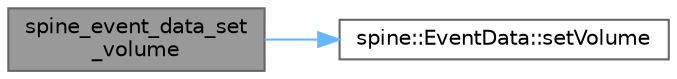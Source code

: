 digraph "spine_event_data_set_volume"
{
 // LATEX_PDF_SIZE
  bgcolor="transparent";
  edge [fontname=Helvetica,fontsize=10,labelfontname=Helvetica,labelfontsize=10];
  node [fontname=Helvetica,fontsize=10,shape=box,height=0.2,width=0.4];
  rankdir="LR";
  Node1 [id="Node000001",label="spine_event_data_set\l_volume",height=0.2,width=0.4,color="gray40", fillcolor="grey60", style="filled", fontcolor="black",tooltip=" "];
  Node1 -> Node2 [id="edge1_Node000001_Node000002",color="steelblue1",style="solid",tooltip=" "];
  Node2 [id="Node000002",label="spine::EventData::setVolume",height=0.2,width=0.4,color="grey40", fillcolor="white", style="filled",URL="$classspine_1_1_event_data.html#a6cca8d00da675e867e778e41bc6aaff3",tooltip=" "];
}

